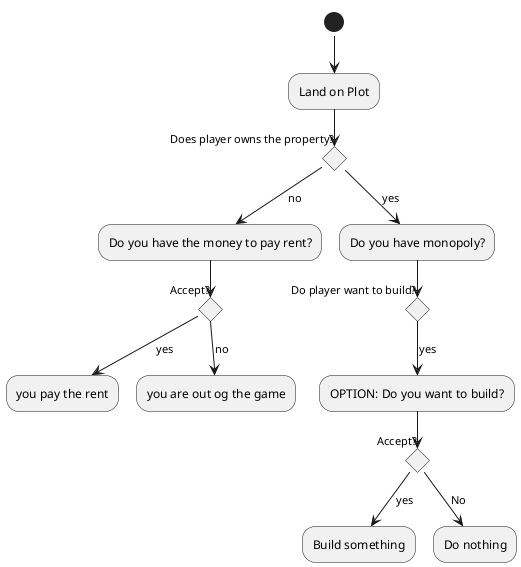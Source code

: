 @startuml
!pragma layout smetana

(*)  --> "Land on Plot"

If "Does player owns the property?" then
    --> [no] "Do you have the money to pay rent?"
    If "Accept?"
    --> [yes] "you pay the rent"
    else
    --> [no] "you are out og the game"
    Endif






else
    --> [yes] "Do you have monopoly?"

    If "Do player want to build?" then
    --> [yes] "OPTION: Do you want to build?"

    If "Accept?" then
    --> [yes] "Build something"
    else
    --> [No] "Do nothing"
    Endif


@enduml
